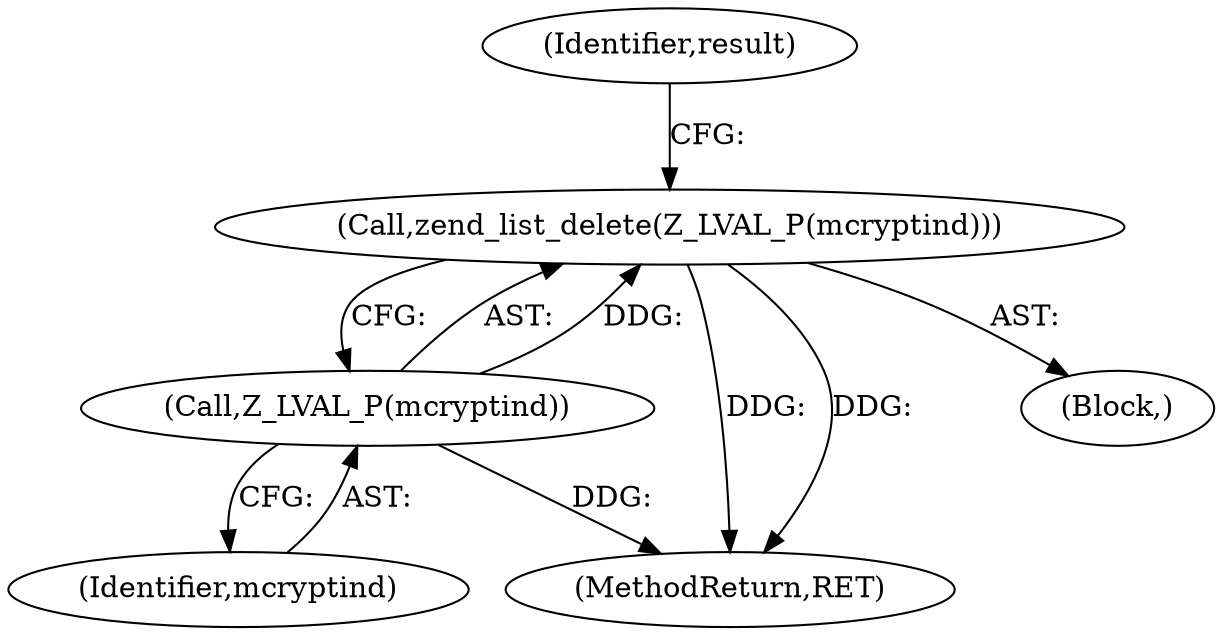 digraph "0_php-src_6c5211a0cef0cc2854eaa387e0eb036e012904d0?w=1_0@API" {
"1000210" [label="(Call,zend_list_delete(Z_LVAL_P(mcryptind)))"];
"1000211" [label="(Call,Z_LVAL_P(mcryptind))"];
"1000236" [label="(MethodReturn,RET)"];
"1000211" [label="(Call,Z_LVAL_P(mcryptind))"];
"1000212" [label="(Identifier,mcryptind)"];
"1000209" [label="(Block,)"];
"1000210" [label="(Call,zend_list_delete(Z_LVAL_P(mcryptind)))"];
"1000214" [label="(Identifier,result)"];
"1000210" -> "1000209"  [label="AST: "];
"1000210" -> "1000211"  [label="CFG: "];
"1000211" -> "1000210"  [label="AST: "];
"1000214" -> "1000210"  [label="CFG: "];
"1000210" -> "1000236"  [label="DDG: "];
"1000210" -> "1000236"  [label="DDG: "];
"1000211" -> "1000210"  [label="DDG: "];
"1000211" -> "1000212"  [label="CFG: "];
"1000212" -> "1000211"  [label="AST: "];
"1000211" -> "1000236"  [label="DDG: "];
}
